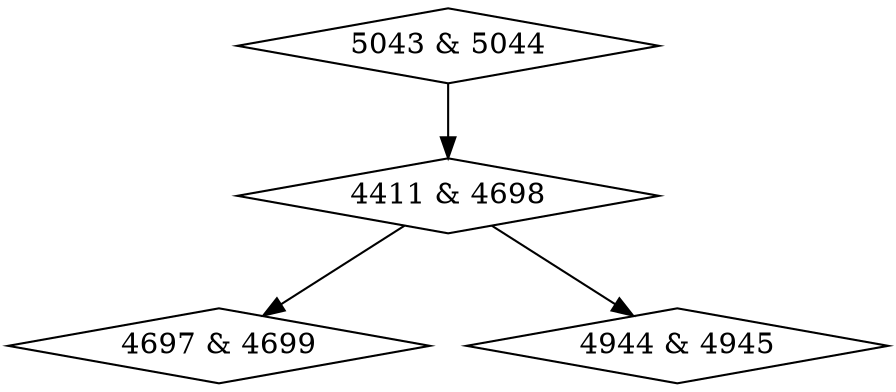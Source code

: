 digraph {
0 [label = "4411 & 4698", shape = diamond];
1 [label = "4697 & 4699", shape = diamond];
2 [label = "4944 & 4945", shape = diamond];
3 [label = "5043 & 5044", shape = diamond];
0->1;
0->2;
3->0;
}
